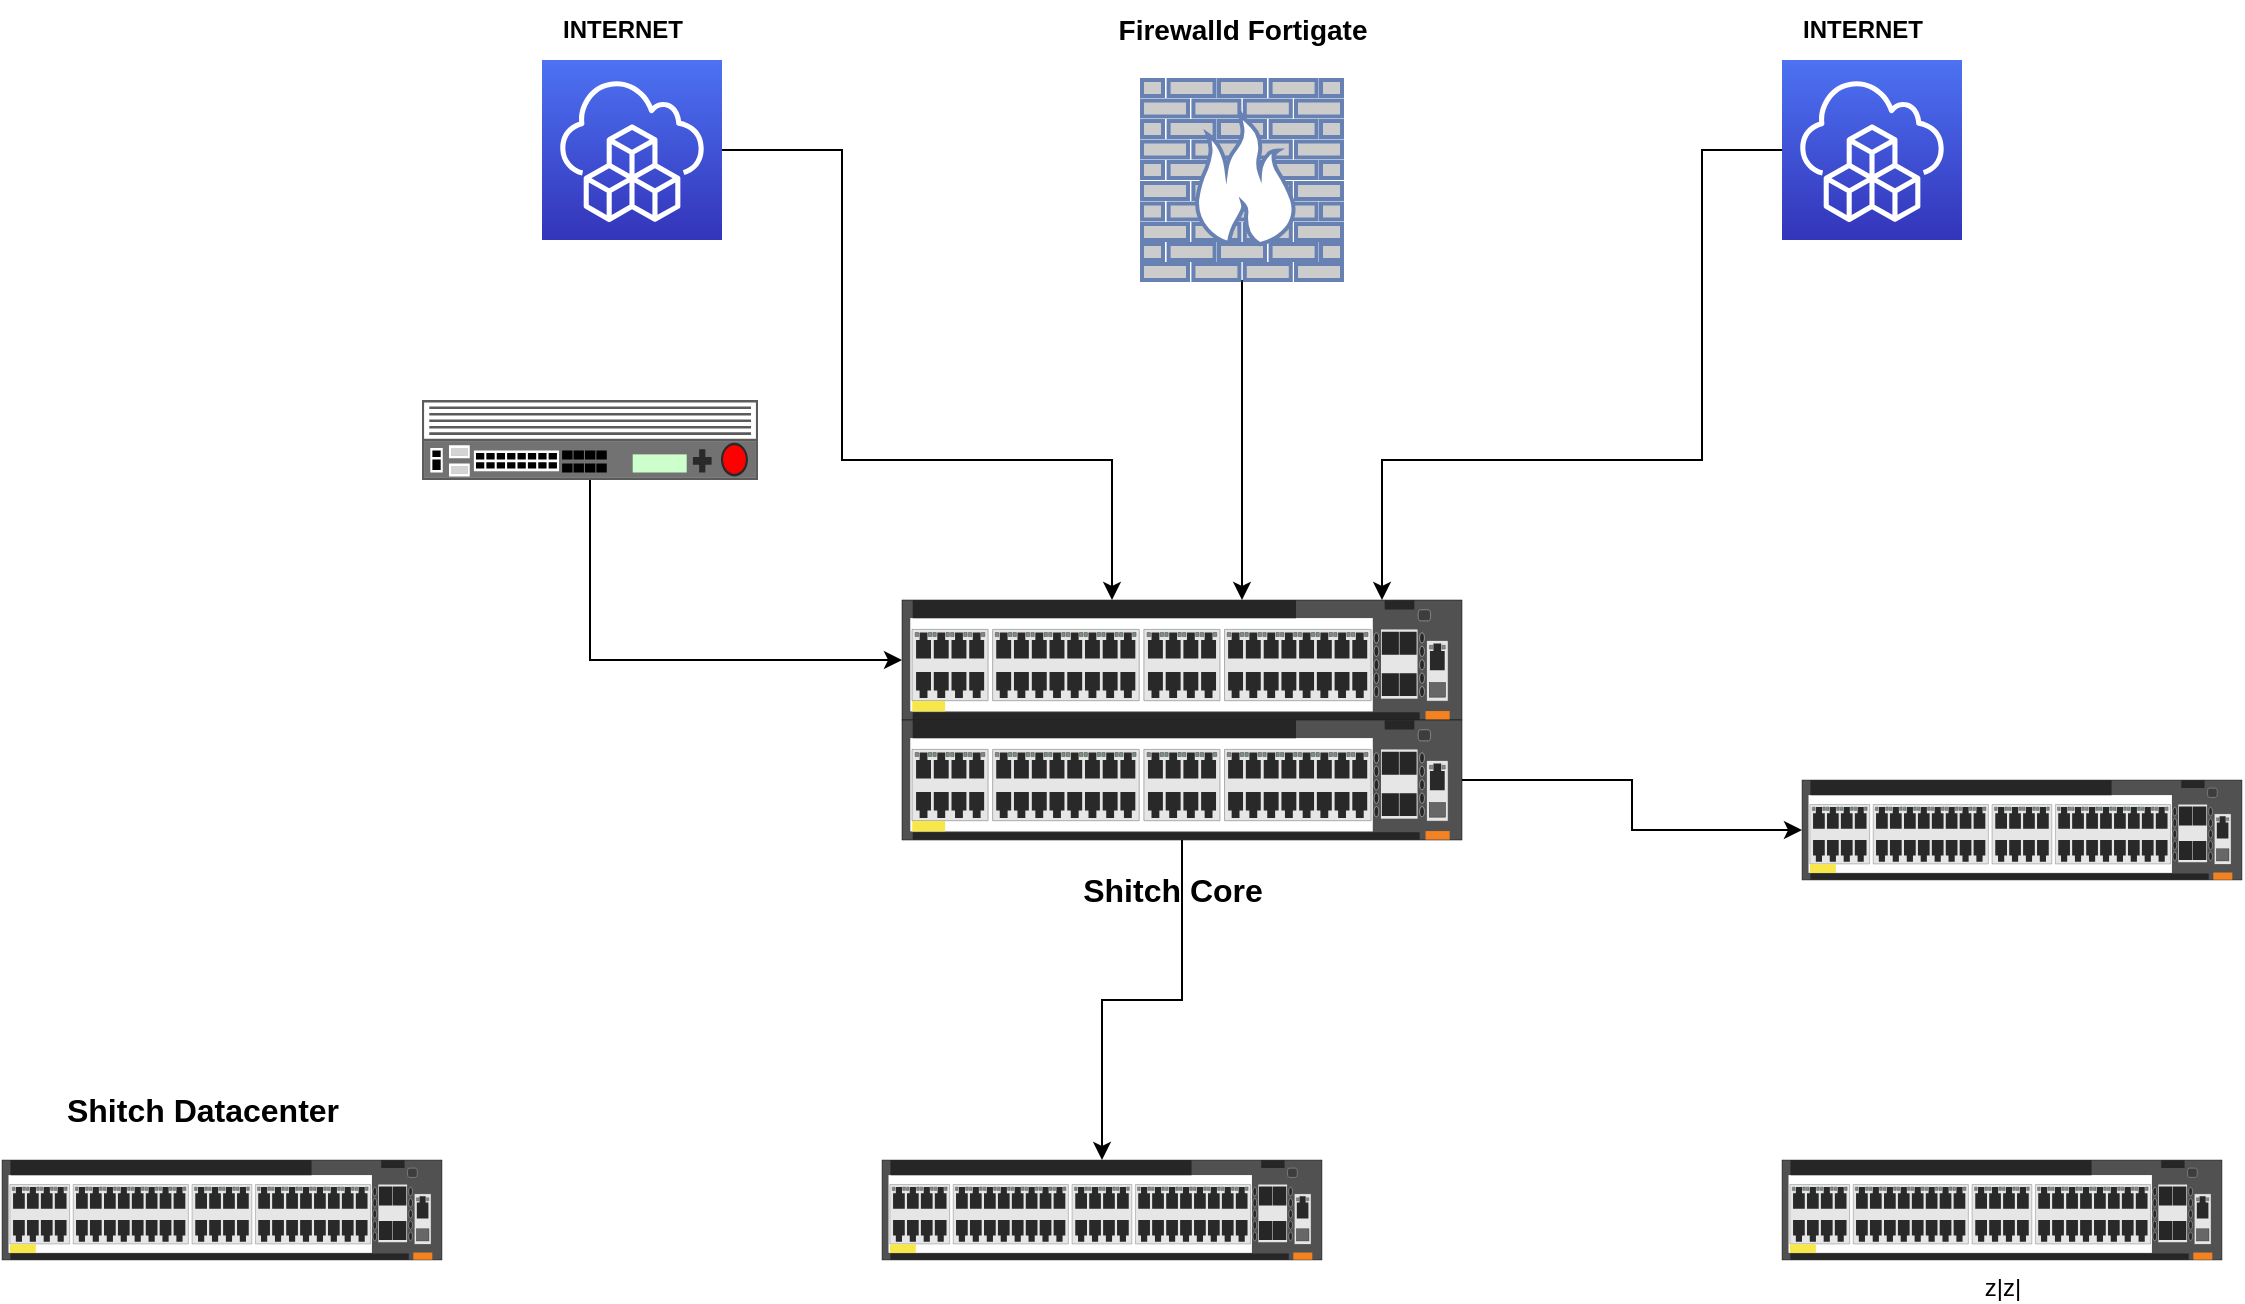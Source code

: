 <mxfile version="21.6.5" type="github">
  <diagram name="Página-1" id="ZtzgwEjl2Cv6G8Xilo4Q">
    <mxGraphModel dx="2084" dy="691" grid="1" gridSize="10" guides="1" tooltips="1" connect="1" arrows="1" fold="1" page="1" pageScale="1" pageWidth="827" pageHeight="1169" math="0" shadow="0">
      <root>
        <mxCell id="0" />
        <mxCell id="1" parent="0" />
        <mxCell id="p3cnILY55uEZjmTNNNlR-13" style="edgeStyle=orthogonalEdgeStyle;rounded=0;orthogonalLoop=1;jettySize=auto;html=1;" edge="1" parent="1" source="p3cnILY55uEZjmTNNNlR-1" target="p3cnILY55uEZjmTNNNlR-6">
          <mxGeometry relative="1" as="geometry">
            <mxPoint x="210" y="190" as="sourcePoint" />
            <mxPoint x="345" y="380" as="targetPoint" />
            <Array as="points">
              <mxPoint x="210" y="165" />
              <mxPoint x="210" y="320" />
              <mxPoint x="345" y="320" />
            </Array>
          </mxGeometry>
        </mxCell>
        <object label="" id="p3cnILY55uEZjmTNNNlR-1">
          <mxCell style="sketch=0;points=[[0,0,0],[0.25,0,0],[0.5,0,0],[0.75,0,0],[1,0,0],[0,1,0],[0.25,1,0],[0.5,1,0],[0.75,1,0],[1,1,0],[0,0.25,0],[0,0.5,0],[0,0.75,0],[1,0.25,0],[1,0.5,0],[1,0.75,0]];outlineConnect=0;fontColor=#232F3E;gradientColor=#4D72F3;gradientDirection=north;fillColor=#3334B9;strokeColor=#ffffff;dashed=0;verticalLabelPosition=bottom;verticalAlign=top;align=center;html=1;fontSize=12;fontStyle=0;aspect=fixed;shape=mxgraph.aws4.resourceIcon;resIcon=mxgraph.aws4.cloud_development_kit;" vertex="1" parent="1">
            <mxGeometry x="60" y="120" width="90" height="90" as="geometry" />
          </mxCell>
        </object>
        <mxCell id="p3cnILY55uEZjmTNNNlR-14" style="edgeStyle=orthogonalEdgeStyle;rounded=0;orthogonalLoop=1;jettySize=auto;html=1;" edge="1" parent="1" source="p3cnILY55uEZjmTNNNlR-2" target="p3cnILY55uEZjmTNNNlR-6">
          <mxGeometry relative="1" as="geometry">
            <mxPoint x="640" y="190" as="sourcePoint" />
            <Array as="points">
              <mxPoint x="640" y="165" />
              <mxPoint x="640" y="320" />
              <mxPoint x="480" y="320" />
            </Array>
          </mxGeometry>
        </mxCell>
        <object label="" id="p3cnILY55uEZjmTNNNlR-2">
          <mxCell style="sketch=0;points=[[0,0,0],[0.25,0,0],[0.5,0,0],[0.75,0,0],[1,0,0],[0,1,0],[0.25,1,0],[0.5,1,0],[0.75,1,0],[1,1,0],[0,0.25,0],[0,0.5,0],[0,0.75,0],[1,0.25,0],[1,0.5,0],[1,0.75,0]];outlineConnect=0;fontColor=#232F3E;gradientColor=#4D72F3;gradientDirection=north;fillColor=#3334B9;strokeColor=#ffffff;dashed=0;verticalLabelPosition=bottom;verticalAlign=bottom;align=center;html=1;fontSize=12;fontStyle=0;aspect=fixed;shape=mxgraph.aws4.resourceIcon;resIcon=mxgraph.aws4.cloud_development_kit;horizontal=1;labelBackgroundColor=none;fontFamily=Helvetica;" vertex="1" parent="1">
            <mxGeometry x="680" y="120" width="90" height="90" as="geometry" />
          </mxCell>
        </object>
        <mxCell id="p3cnILY55uEZjmTNNNlR-6" value="" style="html=1;verticalLabelPosition=bottom;verticalAlign=top;outlineConnect=0;shadow=0;dashed=0;shape=mxgraph.rack.hpe_aruba.switches.jl659a_aruba_6300m_48_port_hpe_smart_rate_1_2_5_5gbe_class_6_poe_and_4_port_switch;" vertex="1" parent="1">
          <mxGeometry x="240" y="390" width="280" height="60" as="geometry" />
        </mxCell>
        <mxCell id="p3cnILY55uEZjmTNNNlR-26" style="edgeStyle=orthogonalEdgeStyle;rounded=0;orthogonalLoop=1;jettySize=auto;html=1;" edge="1" parent="1" source="p3cnILY55uEZjmTNNNlR-7" target="p3cnILY55uEZjmTNNNlR-24">
          <mxGeometry relative="1" as="geometry" />
        </mxCell>
        <mxCell id="p3cnILY55uEZjmTNNNlR-28" style="edgeStyle=orthogonalEdgeStyle;rounded=0;orthogonalLoop=1;jettySize=auto;html=1;" edge="1" parent="1" source="p3cnILY55uEZjmTNNNlR-7" target="p3cnILY55uEZjmTNNNlR-23">
          <mxGeometry relative="1" as="geometry" />
        </mxCell>
        <mxCell id="p3cnILY55uEZjmTNNNlR-7" value="" style="html=1;verticalLabelPosition=bottom;verticalAlign=top;outlineConnect=0;shadow=0;dashed=0;shape=mxgraph.rack.hpe_aruba.switches.jl659a_aruba_6300m_48_port_hpe_smart_rate_1_2_5_5gbe_class_6_poe_and_4_port_switch;" vertex="1" parent="1">
          <mxGeometry x="240" y="450" width="280" height="60" as="geometry" />
        </mxCell>
        <mxCell id="p3cnILY55uEZjmTNNNlR-15" style="edgeStyle=orthogonalEdgeStyle;rounded=0;orthogonalLoop=1;jettySize=auto;html=1;" edge="1" parent="1" source="p3cnILY55uEZjmTNNNlR-9" target="p3cnILY55uEZjmTNNNlR-6">
          <mxGeometry relative="1" as="geometry">
            <mxPoint x="410" y="370" as="targetPoint" />
            <Array as="points">
              <mxPoint x="410" y="360" />
              <mxPoint x="410" y="360" />
            </Array>
          </mxGeometry>
        </mxCell>
        <mxCell id="p3cnILY55uEZjmTNNNlR-9" value="" style="fontColor=#0066CC;verticalAlign=top;verticalLabelPosition=bottom;labelPosition=center;align=center;html=1;outlineConnect=0;fillColor=#CCCCCC;strokeColor=#6881B3;gradientColor=none;gradientDirection=north;strokeWidth=2;shape=mxgraph.networks.firewall;" vertex="1" parent="1">
          <mxGeometry x="360" y="130" width="100" height="100" as="geometry" />
        </mxCell>
        <mxCell id="p3cnILY55uEZjmTNNNlR-16" style="edgeStyle=orthogonalEdgeStyle;rounded=0;orthogonalLoop=1;jettySize=auto;html=1;" edge="1" parent="1" source="p3cnILY55uEZjmTNNNlR-11" target="p3cnILY55uEZjmTNNNlR-6">
          <mxGeometry relative="1" as="geometry">
            <Array as="points">
              <mxPoint x="84" y="420" />
            </Array>
          </mxGeometry>
        </mxCell>
        <mxCell id="p3cnILY55uEZjmTNNNlR-11" value="" style="strokeColor=#666666;html=1;labelPosition=right;align=left;spacingLeft=15;shadow=0;dashed=0;outlineConnect=0;shape=mxgraph.rack.f5.big_ip_6900;" vertex="1" parent="1">
          <mxGeometry y="290" width="168" height="40" as="geometry" />
        </mxCell>
        <mxCell id="p3cnILY55uEZjmTNNNlR-19" value="&lt;b&gt;INTERNET&lt;/b&gt;" style="text;html=1;align=center;verticalAlign=middle;resizable=0;points=[];autosize=1;strokeColor=none;fillColor=none;" vertex="1" parent="1">
          <mxGeometry x="680" y="90" width="80" height="30" as="geometry" />
        </mxCell>
        <mxCell id="p3cnILY55uEZjmTNNNlR-20" value="&lt;b&gt;INTERNET&lt;/b&gt;" style="text;html=1;align=center;verticalAlign=middle;resizable=0;points=[];autosize=1;strokeColor=none;fillColor=none;" vertex="1" parent="1">
          <mxGeometry x="60" y="90" width="80" height="30" as="geometry" />
        </mxCell>
        <mxCell id="p3cnILY55uEZjmTNNNlR-21" value="&lt;b&gt;&lt;font style=&quot;font-size: 14px;&quot;&gt;Firewalld Fortigate&lt;/font&gt;&lt;/b&gt;" style="text;html=1;align=center;verticalAlign=middle;resizable=0;points=[];autosize=1;strokeColor=none;fillColor=none;" vertex="1" parent="1">
          <mxGeometry x="335" y="90" width="150" height="30" as="geometry" />
        </mxCell>
        <mxCell id="p3cnILY55uEZjmTNNNlR-22" value="" style="html=1;verticalLabelPosition=bottom;verticalAlign=top;outlineConnect=0;shadow=0;dashed=0;shape=mxgraph.rack.hpe_aruba.switches.jl659a_aruba_6300m_48_port_hpe_smart_rate_1_2_5_5gbe_class_6_poe_and_4_port_switch;" vertex="1" parent="1">
          <mxGeometry x="-210" y="670" width="220" height="50" as="geometry" />
        </mxCell>
        <mxCell id="p3cnILY55uEZjmTNNNlR-23" value="" style="html=1;verticalLabelPosition=bottom;verticalAlign=top;outlineConnect=0;shadow=0;dashed=0;shape=mxgraph.rack.hpe_aruba.switches.jl659a_aruba_6300m_48_port_hpe_smart_rate_1_2_5_5gbe_class_6_poe_and_4_port_switch;" vertex="1" parent="1">
          <mxGeometry x="230" y="670" width="220" height="50" as="geometry" />
        </mxCell>
        <mxCell id="p3cnILY55uEZjmTNNNlR-24" value="" style="html=1;verticalLabelPosition=bottom;verticalAlign=top;outlineConnect=0;shadow=0;dashed=0;shape=mxgraph.rack.hpe_aruba.switches.jl659a_aruba_6300m_48_port_hpe_smart_rate_1_2_5_5gbe_class_6_poe_and_4_port_switch;" vertex="1" parent="1">
          <mxGeometry x="690" y="480" width="220" height="50" as="geometry" />
        </mxCell>
        <mxCell id="p3cnILY55uEZjmTNNNlR-25" value="z|z|" style="html=1;verticalLabelPosition=bottom;verticalAlign=top;outlineConnect=0;shadow=0;dashed=0;shape=mxgraph.rack.hpe_aruba.switches.jl659a_aruba_6300m_48_port_hpe_smart_rate_1_2_5_5gbe_class_6_poe_and_4_port_switch;" vertex="1" parent="1">
          <mxGeometry x="680" y="670" width="220" height="50" as="geometry" />
        </mxCell>
        <mxCell id="p3cnILY55uEZjmTNNNlR-27" value="&lt;font size=&quot;1&quot; style=&quot;&quot;&gt;&lt;b style=&quot;font-size: 16px;&quot;&gt;Shitch Core&lt;/b&gt;&lt;/font&gt;" style="text;html=1;align=center;verticalAlign=middle;resizable=0;points=[];autosize=1;strokeColor=none;fillColor=none;" vertex="1" parent="1">
          <mxGeometry x="320" y="520" width="110" height="30" as="geometry" />
        </mxCell>
        <mxCell id="p3cnILY55uEZjmTNNNlR-29" value="&lt;font size=&quot;1&quot; style=&quot;&quot;&gt;&lt;b style=&quot;font-size: 16px;&quot;&gt;Shitch Datacenter&lt;/b&gt;&lt;/font&gt;" style="text;html=1;align=center;verticalAlign=middle;resizable=0;points=[];autosize=1;strokeColor=none;fillColor=none;" vertex="1" parent="1">
          <mxGeometry x="-190" y="630" width="160" height="30" as="geometry" />
        </mxCell>
      </root>
    </mxGraphModel>
  </diagram>
</mxfile>
